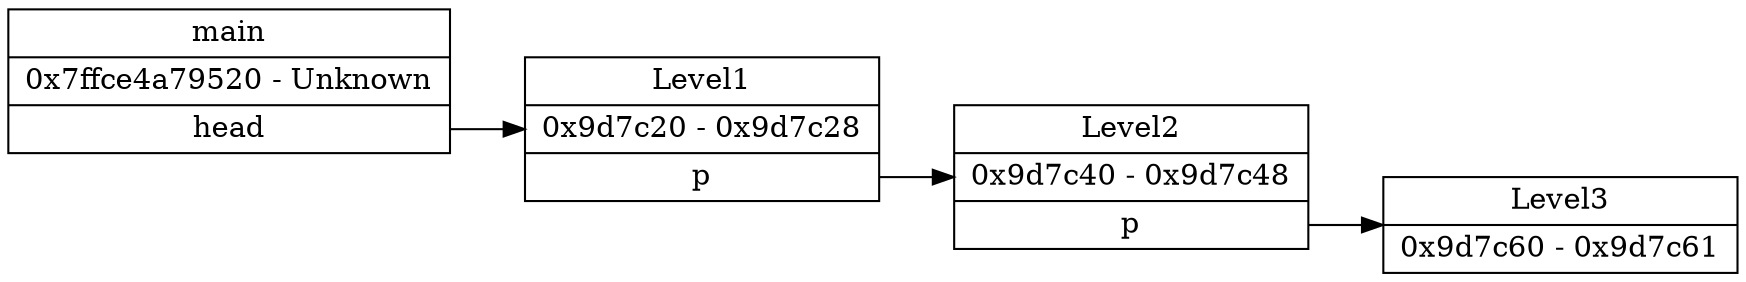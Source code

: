 digraph "Memory Dump" {
	node [shape=record]
	rankdir=LR
	"0x7ffce4a79520":p0 -> "0x9d7c20"
	"0x7ffce4a79520" [label="main|0x7ffce4a79520 - Unknown|<p0> head"]
	"0x9d7c20":p0 -> "0x9d7c40"
	"0x9d7c20" [label="Level1|0x9d7c20 - 0x9d7c28|<p0> p"]
	"0x9d7c40":p0 -> "0x9d7c60"
	"0x9d7c40" [label="Level2|0x9d7c40 - 0x9d7c48|<p0> p"]
	"0x9d7c60" [label="Level3|0x9d7c60 - 0x9d7c61"]
}